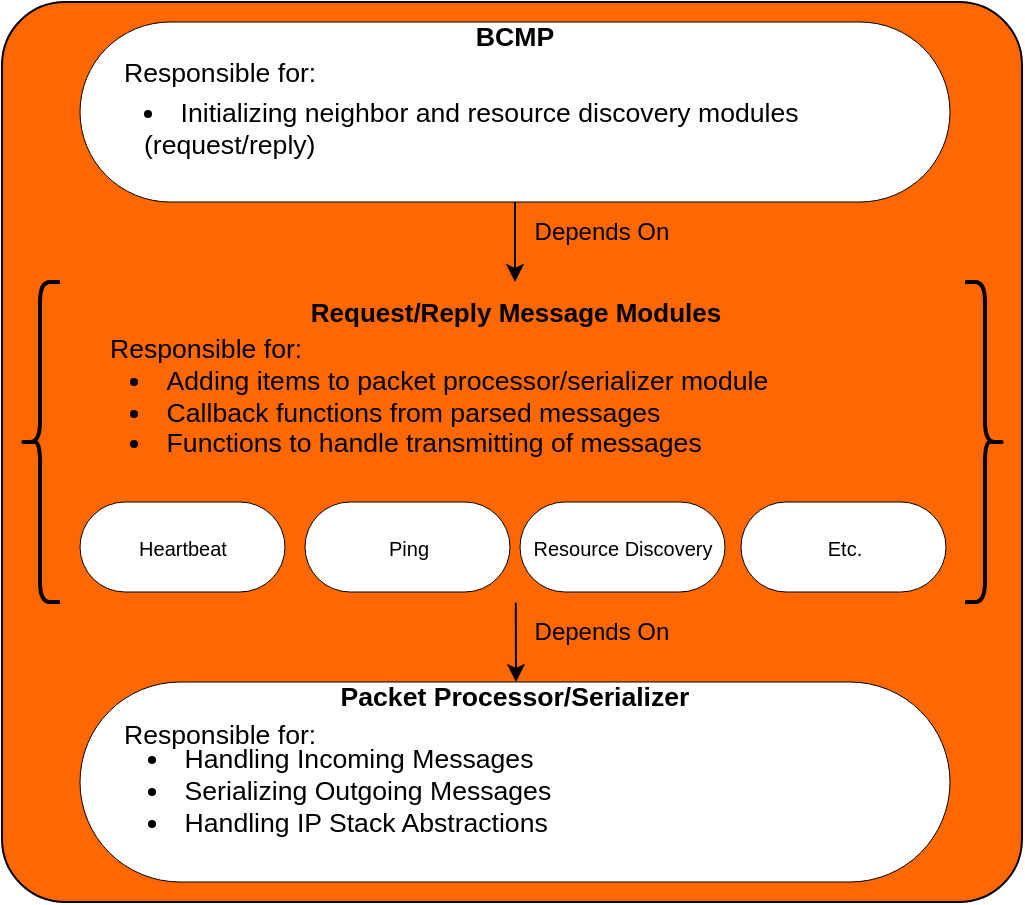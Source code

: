 <mxfile version="24.7.8">
  <diagram name="Page-1" id="HMv95JZd37HtdOTtruG_">
    <mxGraphModel dx="604" dy="387" grid="1" gridSize="10" guides="1" tooltips="1" connect="1" arrows="1" fold="1" page="1" pageScale="1" pageWidth="850" pageHeight="1100" math="0" shadow="0">
      <root>
        <mxCell id="0" />
        <mxCell id="1" parent="0" />
        <mxCell id="gICdmpGwAMncEI22UhPr-41" value="" style="rounded=1;whiteSpace=wrap;html=1;fillColor=#FF6700;strokeColor=#000000;arcSize=7;" parent="1" vertex="1">
          <mxGeometry x="170" y="280" width="510" height="450" as="geometry" />
        </mxCell>
        <mxCell id="gICdmpGwAMncEI22UhPr-7" value="BCMP" style="html=1;overflow=block;blockSpacing=1;whiteSpace=wrap;fontSize=13.3;fontStyle=1;spacing=0;strokeColor=#000000;fillOpacity=100;rounded=1;absoluteArcSize=1;arcSize=108;fillColor=#FFFFFF;strokeWidth=NaN;container=1;pointerEvents=0;collapsible=0;recursiveResize=0;lucidId=lJpaGHonDv_a;verticalAlign=top;fontColor=#000000;" parent="1" vertex="1">
          <mxGeometry x="209" y="290" width="435" height="90" as="geometry" />
        </mxCell>
        <mxCell id="gICdmpGwAMncEI22UhPr-8" value="Responsible for:" style="html=1;overflow=block;blockSpacing=1;whiteSpace=wrap;fontSize=13.3;fontColor=#000000;align=left;spacing=0;verticalAlign=middle;strokeColor=none;strokeOpacity=100;fillOpacity=100;rounded=1;absoluteArcSize=1;arcSize=9;fillColor=none;strokeWidth=1.5;lucidId=sTpa8f46LPAu;" parent="gICdmpGwAMncEI22UhPr-7" vertex="1">
          <mxGeometry x="22" width="391" height="50" as="geometry" />
        </mxCell>
        <mxCell id="gICdmpGwAMncEI22UhPr-9" value="&lt;ul style=&quot;margin: 0px; padding-left: 10px;list-style-position: inside; list-style-type:disc&quot;&gt;&lt;li style=&quot;text-align: left; font-size: 13.3px;&quot;&gt;&lt;span style=&quot;margin-left: 0px;margin-top: -2px;&quot;&gt;&lt;span style=&quot;font-size: 13.3px;&quot;&gt;Initializing neighbor and resource discovery modules (request/reply)&lt;/span&gt;&lt;/span&gt;&lt;/li&gt;&lt;/ul&gt;" style="html=1;overflow=block;blockSpacing=1;whiteSpace=wrap;fontSize=13;spacing=0;strokeColor=none;strokeOpacity=100;fillOpacity=100;rounded=1;absoluteArcSize=1;arcSize=9;fillColor=none;strokeWidth=1.5;lucidId=CVpaMHye50hT;container=1;collapsible=0;fontColor=#000000;" parent="gICdmpGwAMncEI22UhPr-7" vertex="1">
          <mxGeometry x="21.5" y="30" width="392" height="45" as="geometry" />
        </mxCell>
        <mxCell id="gICdmpGwAMncEI22UhPr-5" value="Packet Processor/Serializer&#xa;" style="html=1;overflow=block;blockSpacing=1;whiteSpace=wrap;fontSize=13.3;fontStyle=1;spacing=0;verticalAlign=top;strokeColor=#000000;rounded=1;absoluteArcSize=1;arcSize=165;fillColor=#FFFFFF;strokeWidth=NaN;container=1;pointerEvents=0;collapsible=0;recursiveResize=0;lucidId=_Jpa2be36_ob;fontColor=#000000;" parent="1" vertex="1">
          <mxGeometry x="209" y="620" width="435" height="100" as="geometry" />
        </mxCell>
        <mxCell id="gICdmpGwAMncEI22UhPr-6" value="Responsible for:" style="html=1;overflow=block;blockSpacing=1;whiteSpace=wrap;fontSize=13.3;fontColor=#000000;align=left;spacing=0;strokeColor=none;strokeOpacity=100;fillOpacity=100;rounded=1;absoluteArcSize=1;arcSize=9;fillColor=none;strokeWidth=1.5;lucidId=.QpagCGe7F4O;" parent="gICdmpGwAMncEI22UhPr-5" vertex="1">
          <mxGeometry x="22" width="392" height="51" as="geometry" />
        </mxCell>
        <mxCell id="gICdmpGwAMncEI22UhPr-23" value="&lt;ul style=&quot;margin: 0px; padding-left: 10px;list-style-position: inside; list-style-type:disc&quot;&gt;&lt;li style=&quot;text-align: left; font-size: 13.3px;&quot;&gt;&lt;span style=&quot;margin-left: 0px;margin-top: -2px;&quot;&gt;&lt;span style=&quot;font-size: 13.3px;&quot;&gt;Handling Incoming Messages&lt;/span&gt;&lt;/span&gt;&lt;/li&gt;&lt;li style=&quot;text-align: left; font-size: 13.3px;&quot;&gt;&lt;span style=&quot;margin-left: 0px;margin-top: -2px;&quot;&gt;&lt;span style=&quot;font-size: 13.3px;&quot;&gt;Serializing Outgoing Messages&lt;/span&gt;&lt;/span&gt;&lt;/li&gt;&lt;li style=&quot;text-align: left; font-size: 13.3px;&quot;&gt;&lt;span style=&quot;margin-left: 0px;margin-top: -2px;&quot;&gt;&lt;span style=&quot;font-size: 13.3px;&quot;&gt;Handling IP Stack Abstractions&lt;/span&gt;&lt;/span&gt;&lt;/li&gt;&lt;/ul&gt;" style="html=1;overflow=block;blockSpacing=1;whiteSpace=wrap;fontSize=13;spacing=0;strokeColor=none;strokeOpacity=100;fillOpacity=100;rounded=1;absoluteArcSize=1;arcSize=9;fillColor=none;strokeWidth=1.5;lucidId=sSpamT7Exnb7;container=1;collapsible=0;fontColor=#000000;" parent="gICdmpGwAMncEI22UhPr-5" vertex="1">
          <mxGeometry x="24" y="30" width="263" height="45" as="geometry" />
        </mxCell>
        <mxCell id="gICdmpGwAMncEI22UhPr-38" value="" style="group;fontColor=#000000;" parent="1" vertex="1" connectable="0">
          <mxGeometry x="179" y="420" width="492.5" height="160" as="geometry" />
        </mxCell>
        <mxCell id="gICdmpGwAMncEI22UhPr-2" value="" style="group;html=1;fillColor=none;fontColor=#FFFFFF;" parent="gICdmpGwAMncEI22UhPr-38" vertex="1">
          <mxGeometry x="22.5" y="10" width="450" height="145" as="geometry" />
        </mxCell>
        <mxCell id="gICdmpGwAMncEI22UhPr-22" value="Responsible for:" style="html=1;overflow=block;blockSpacing=1;whiteSpace=wrap;fontSize=13.3;fontColor=#000000;align=left;spacing=0;verticalAlign=middle;strokeColor=none;strokeOpacity=100;fillOpacity=100;rounded=1;absoluteArcSize=1;arcSize=9;fillColor=none;strokeWidth=1.5;lucidId=D7pa3C4U9oIy;" parent="gICdmpGwAMncEI22UhPr-2" vertex="1">
          <mxGeometry x="22" y="-10" width="391" height="65" as="geometry" />
        </mxCell>
        <mxCell id="gICdmpGwAMncEI22UhPr-24" value="&lt;ul style=&quot;margin: 0px; padding-left: 10px;list-style-position: inside; list-style-type:disc&quot;&gt;&lt;li style=&quot;text-align: left; font-size: 13.3px;&quot;&gt;&lt;span style=&quot;margin-left: 0px;margin-top: -2px;&quot;&gt;&lt;span style=&quot;font-size: 13.3px;&quot;&gt;&lt;font&gt;Adding items to packet processor/serializer module&lt;/font&gt;&lt;/span&gt;&lt;/span&gt;&lt;/li&gt;&lt;li style=&quot;text-align: left; font-size: 13.3px;&quot;&gt;&lt;span style=&quot;margin-left: 0px;margin-top: -2px;&quot;&gt;&lt;span style=&quot;font-size: 13.3px;&quot;&gt;&lt;font&gt;Callback functions from parsed messages&lt;/font&gt;&lt;/span&gt;&lt;/span&gt;&lt;/li&gt;&lt;li style=&quot;text-align: left; font-size: 13.3px;&quot;&gt;&lt;span style=&quot;margin-left: 0px;margin-top: -2px;&quot;&gt;&lt;span style=&quot;font-size: 13.3px;&quot;&gt;&lt;font&gt;Functions to handle transmitting of messages&lt;/font&gt;&lt;/span&gt;&lt;/span&gt;&lt;/li&gt;&lt;/ul&gt;" style="html=1;overflow=block;blockSpacing=1;whiteSpace=wrap;fontSize=13;spacing=0;strokeColor=none;strokeOpacity=100;fillOpacity=100;rounded=1;absoluteArcSize=1;arcSize=9;fillColor=none;strokeWidth=1.5;lucidId=a-paCy000fOc;fontColor=#000000;" parent="gICdmpGwAMncEI22UhPr-2" vertex="1">
          <mxGeometry x="22" y="30" width="391" height="50" as="geometry" />
        </mxCell>
        <mxCell id="gICdmpGwAMncEI22UhPr-36" value="&lt;font style=&quot;font-size: 13px;&quot;&gt;&lt;b style=&quot;&quot;&gt;Request/Reply Message Modules&lt;/b&gt;&lt;/font&gt;" style="text;html=1;align=center;verticalAlign=middle;whiteSpace=wrap;rounded=0;" parent="gICdmpGwAMncEI22UhPr-2" vertex="1">
          <mxGeometry x="10" y="-10" width="430" height="30" as="geometry" />
        </mxCell>
        <mxCell id="gICdmpGwAMncEI22UhPr-25" value="" style="shape=curlyBracket;whiteSpace=wrap;html=1;rounded=1;flipH=1;labelPosition=right;verticalLabelPosition=middle;align=left;verticalAlign=middle;strokeColor=#000000;strokeWidth=2;size=0.5;" parent="gICdmpGwAMncEI22UhPr-38" vertex="1">
          <mxGeometry x="472.5" width="20" height="160" as="geometry" />
        </mxCell>
        <mxCell id="gICdmpGwAMncEI22UhPr-26" value="" style="shape=curlyBracket;whiteSpace=wrap;html=1;rounded=1;labelPosition=left;verticalLabelPosition=middle;align=right;verticalAlign=middle;strokeColor=#000000;strokeWidth=2;" parent="gICdmpGwAMncEI22UhPr-38" vertex="1">
          <mxGeometry width="20" height="160" as="geometry" />
        </mxCell>
        <mxCell id="gICdmpGwAMncEI22UhPr-30" value="&lt;span style=&quot;font-weight: normal; font-size: 10px;&quot;&gt;Ping&lt;/span&gt;" style="html=1;overflow=block;blockSpacing=1;whiteSpace=wrap;fontSize=10;fontStyle=1;spacing=0;verticalAlign=middle;strokeColor=#000000;rounded=1;absoluteArcSize=1;arcSize=165;fillColor=#FFFFFF;strokeWidth=NaN;container=1;pointerEvents=0;collapsible=0;recursiveResize=0;lucidId=_Jpa2be36_ob;fontColor=#000000;align=center;labelPosition=center;verticalLabelPosition=middle;" parent="gICdmpGwAMncEI22UhPr-38" vertex="1">
          <mxGeometry x="142.5" y="110" width="102.5" height="45" as="geometry" />
        </mxCell>
        <mxCell id="gICdmpGwAMncEI22UhPr-27" value="&lt;span style=&quot;font-weight: normal; font-size: 10px;&quot;&gt;Heartbeat&lt;/span&gt;" style="html=1;overflow=block;blockSpacing=1;whiteSpace=wrap;fontSize=10;fontStyle=1;spacing=0;verticalAlign=middle;strokeColor=#000000;rounded=1;absoluteArcSize=1;arcSize=165;fillColor=#FFFFFF;strokeWidth=NaN;container=1;pointerEvents=0;collapsible=0;recursiveResize=0;lucidId=_Jpa2be36_ob;fontColor=#000000;align=center;labelPosition=center;verticalLabelPosition=middle;" parent="gICdmpGwAMncEI22UhPr-38" vertex="1">
          <mxGeometry x="30" y="110" width="102.5" height="45" as="geometry" />
        </mxCell>
        <mxCell id="gICdmpGwAMncEI22UhPr-31" value="&lt;span style=&quot;font-weight: normal; font-size: 10px;&quot;&gt;Resource Discovery&lt;/span&gt;" style="html=1;overflow=block;blockSpacing=1;whiteSpace=wrap;fontSize=10;fontStyle=1;spacing=0;verticalAlign=middle;strokeColor=#000000;rounded=1;absoluteArcSize=1;arcSize=165;fillColor=#FFFFFF;strokeWidth=NaN;container=1;pointerEvents=0;collapsible=0;recursiveResize=0;lucidId=_Jpa2be36_ob;fontColor=#000000;align=center;labelPosition=center;verticalLabelPosition=middle;" parent="gICdmpGwAMncEI22UhPr-38" vertex="1">
          <mxGeometry x="250" y="110" width="102.5" height="45" as="geometry" />
        </mxCell>
        <mxCell id="gICdmpGwAMncEI22UhPr-32" value="&lt;span style=&quot;font-weight: normal; font-size: 10px;&quot;&gt;Etc.&lt;/span&gt;" style="html=1;overflow=block;blockSpacing=1;whiteSpace=wrap;fontSize=10;fontStyle=1;spacing=0;verticalAlign=middle;strokeColor=#000000;rounded=1;absoluteArcSize=1;arcSize=165;fillColor=#FFFFFF;strokeWidth=NaN;container=1;pointerEvents=0;collapsible=0;recursiveResize=0;lucidId=_Jpa2be36_ob;fontColor=#000000;align=center;labelPosition=center;verticalLabelPosition=middle;" parent="gICdmpGwAMncEI22UhPr-38" vertex="1">
          <mxGeometry x="360.5" y="110" width="102.5" height="45" as="geometry" />
        </mxCell>
        <mxCell id="gICdmpGwAMncEI22UhPr-39" value="" style="endArrow=classic;html=1;rounded=0;exitX=0.5;exitY=1;exitDx=0;exitDy=0;entryX=0.5;entryY=0;entryDx=0;entryDy=0;strokeColor=#000000;" parent="1" source="gICdmpGwAMncEI22UhPr-7" target="gICdmpGwAMncEI22UhPr-36" edge="1">
          <mxGeometry width="50" height="50" relative="1" as="geometry">
            <mxPoint x="430" y="470" as="sourcePoint" />
            <mxPoint x="480" y="420" as="targetPoint" />
          </mxGeometry>
        </mxCell>
        <mxCell id="gICdmpGwAMncEI22UhPr-40" style="edgeStyle=orthogonalEdgeStyle;rounded=0;orthogonalLoop=1;jettySize=auto;html=1;exitX=0.021;exitY=0.014;exitDx=0;exitDy=0;entryX=0.5;entryY=0;entryDx=0;entryDy=0;strokeColor=#000000;exitPerimeter=0;" parent="1" source="2LwxnfS87eNSekPkssi8-2" target="gICdmpGwAMncEI22UhPr-6" edge="1">
          <mxGeometry relative="1" as="geometry" />
        </mxCell>
        <mxCell id="2LwxnfS87eNSekPkssi8-1" value="Depends On" style="text;html=1;align=center;verticalAlign=middle;whiteSpace=wrap;rounded=0;fontColor=#000000;" vertex="1" parent="1">
          <mxGeometry x="425" y="380" width="90" height="30" as="geometry" />
        </mxCell>
        <mxCell id="2LwxnfS87eNSekPkssi8-2" value="Depends On" style="text;html=1;align=center;verticalAlign=middle;whiteSpace=wrap;rounded=0;fontColor=#000000;" vertex="1" parent="1">
          <mxGeometry x="425" y="580" width="90" height="30" as="geometry" />
        </mxCell>
      </root>
    </mxGraphModel>
  </diagram>
</mxfile>
